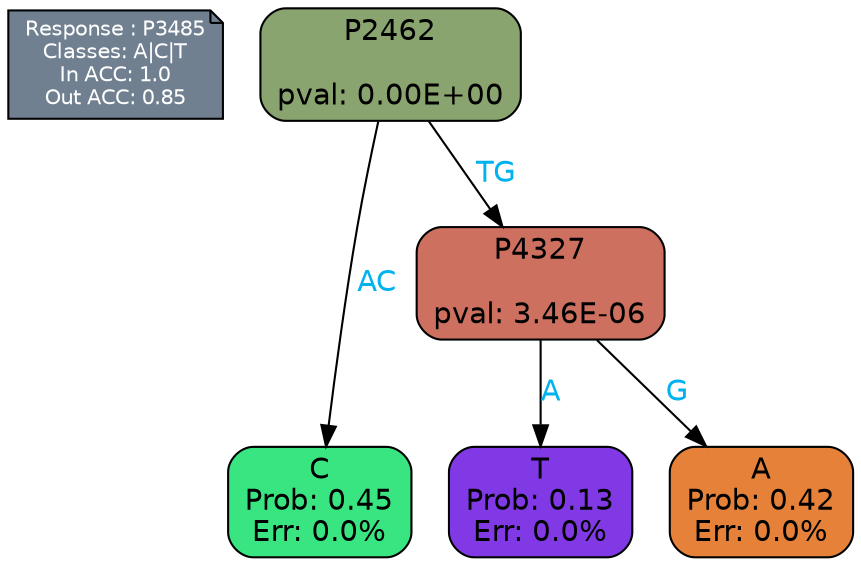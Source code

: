 digraph Tree {
node [shape=box, style="filled, rounded", color="black", fontname=helvetica] ;
graph [ranksep=equally, splines=polylines, bgcolor=transparent, dpi=600] ;
edge [fontname=helvetica] ;
LEGEND [label="Response : P3485
Classes: A|C|T
In ACC: 1.0
Out ACC: 0.85
",shape=note,align=left,style=filled,fillcolor="slategray",fontcolor="white",fontsize=10];1 [label="P2462

pval: 0.00E+00", fillcolor="#8aa46f"] ;
2 [label="C
Prob: 0.45
Err: 0.0%", fillcolor="#39e581"] ;
3 [label="P4327

pval: 3.46E-06", fillcolor="#cd7060"] ;
4 [label="T
Prob: 0.13
Err: 0.0%", fillcolor="#8139e5"] ;
5 [label="A
Prob: 0.42
Err: 0.0%", fillcolor="#e58139"] ;
1 -> 2 [label="AC",fontcolor=deepskyblue2] ;
1 -> 3 [label="TG",fontcolor=deepskyblue2] ;
3 -> 4 [label="A",fontcolor=deepskyblue2] ;
3 -> 5 [label="G",fontcolor=deepskyblue2] ;
{rank = same; 2;4;5;}{rank = same; LEGEND;1;}}